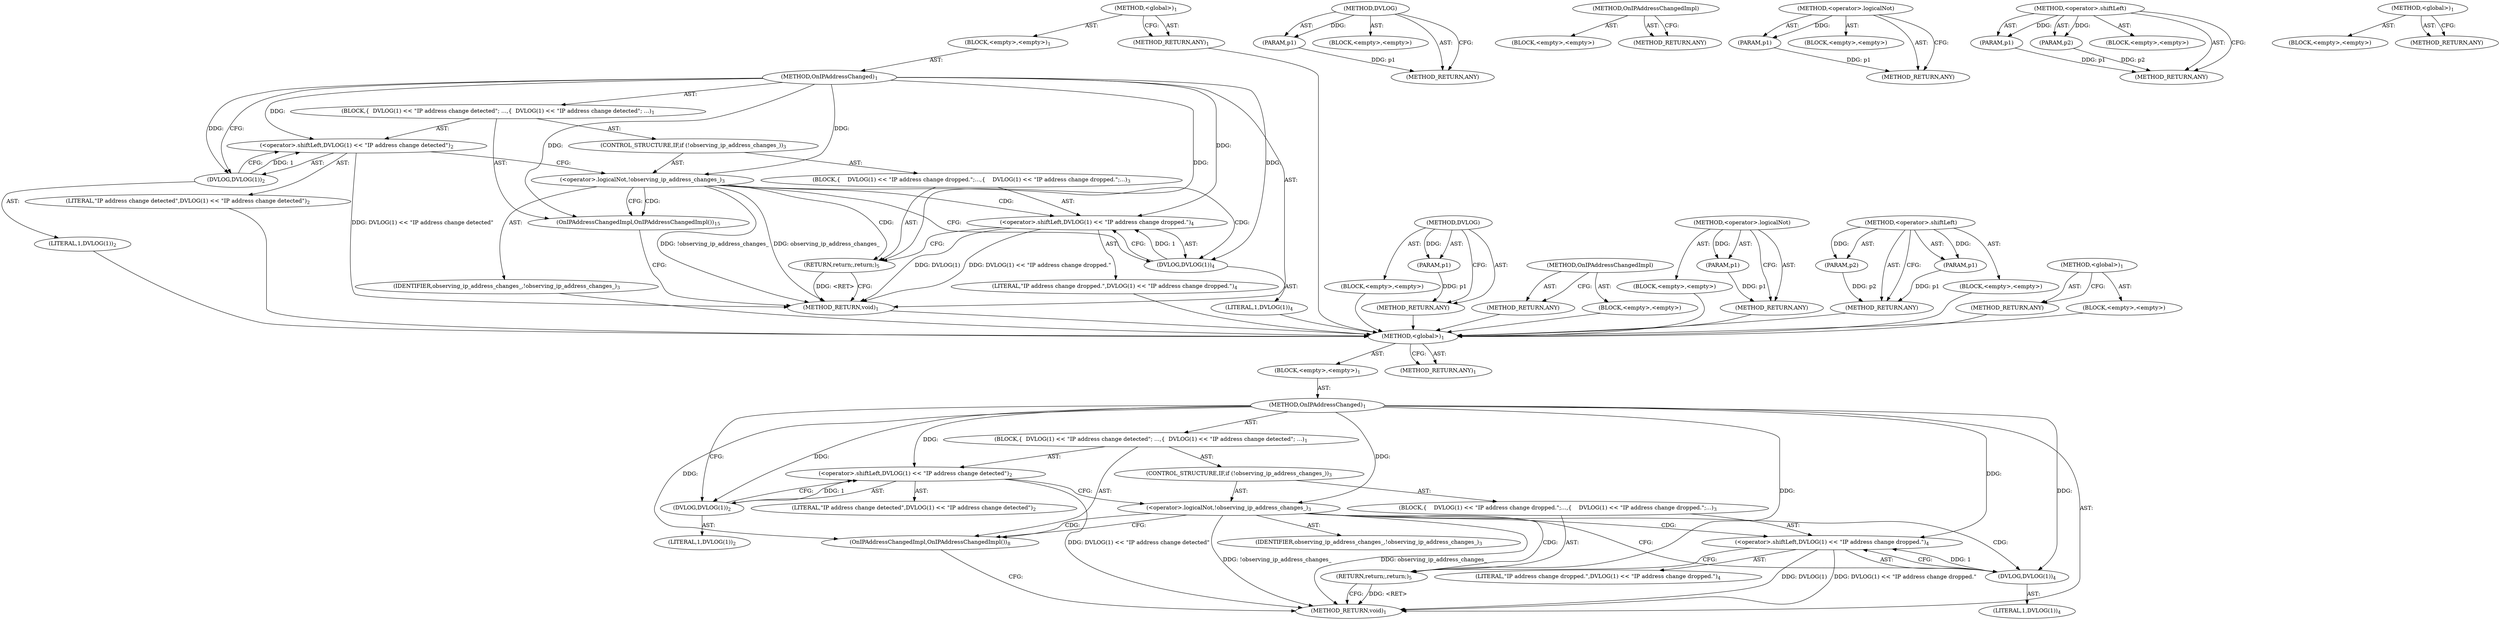 digraph "&lt;global&gt;" {
vulnerable_6 [label=<(METHOD,&lt;global&gt;)<SUB>1</SUB>>];
vulnerable_7 [label=<(BLOCK,&lt;empty&gt;,&lt;empty&gt;)<SUB>1</SUB>>];
vulnerable_8 [label=<(METHOD,OnIPAddressChanged)<SUB>1</SUB>>];
vulnerable_9 [label=<(BLOCK,{
  DVLOG(1) &lt;&lt; &quot;IP address change detected&quot;;
 ...,{
  DVLOG(1) &lt;&lt; &quot;IP address change detected&quot;;
 ...)<SUB>1</SUB>>];
vulnerable_10 [label=<(&lt;operator&gt;.shiftLeft,DVLOG(1) &lt;&lt; &quot;IP address change detected&quot;)<SUB>2</SUB>>];
vulnerable_11 [label=<(DVLOG,DVLOG(1))<SUB>2</SUB>>];
vulnerable_12 [label=<(LITERAL,1,DVLOG(1))<SUB>2</SUB>>];
vulnerable_13 [label=<(LITERAL,&quot;IP address change detected&quot;,DVLOG(1) &lt;&lt; &quot;IP address change detected&quot;)<SUB>2</SUB>>];
vulnerable_14 [label=<(CONTROL_STRUCTURE,IF,if (!observing_ip_address_changes_))<SUB>3</SUB>>];
vulnerable_15 [label=<(&lt;operator&gt;.logicalNot,!observing_ip_address_changes_)<SUB>3</SUB>>];
vulnerable_16 [label=<(IDENTIFIER,observing_ip_address_changes_,!observing_ip_address_changes_)<SUB>3</SUB>>];
vulnerable_17 [label=<(BLOCK,{
    DVLOG(1) &lt;&lt; &quot;IP address change dropped.&quot;;...,{
    DVLOG(1) &lt;&lt; &quot;IP address change dropped.&quot;;...)<SUB>3</SUB>>];
vulnerable_18 [label=<(&lt;operator&gt;.shiftLeft,DVLOG(1) &lt;&lt; &quot;IP address change dropped.&quot;)<SUB>4</SUB>>];
vulnerable_19 [label=<(DVLOG,DVLOG(1))<SUB>4</SUB>>];
vulnerable_20 [label=<(LITERAL,1,DVLOG(1))<SUB>4</SUB>>];
vulnerable_21 [label=<(LITERAL,&quot;IP address change dropped.&quot;,DVLOG(1) &lt;&lt; &quot;IP address change dropped.&quot;)<SUB>4</SUB>>];
vulnerable_22 [label=<(RETURN,return;,return;)<SUB>5</SUB>>];
vulnerable_23 [label=<(OnIPAddressChangedImpl,OnIPAddressChangedImpl())<SUB>15</SUB>>];
vulnerable_24 [label=<(METHOD_RETURN,void)<SUB>1</SUB>>];
vulnerable_26 [label=<(METHOD_RETURN,ANY)<SUB>1</SUB>>];
vulnerable_48 [label=<(METHOD,DVLOG)>];
vulnerable_49 [label=<(PARAM,p1)>];
vulnerable_50 [label=<(BLOCK,&lt;empty&gt;,&lt;empty&gt;)>];
vulnerable_51 [label=<(METHOD_RETURN,ANY)>];
vulnerable_56 [label=<(METHOD,OnIPAddressChangedImpl)>];
vulnerable_57 [label=<(BLOCK,&lt;empty&gt;,&lt;empty&gt;)>];
vulnerable_58 [label=<(METHOD_RETURN,ANY)>];
vulnerable_52 [label=<(METHOD,&lt;operator&gt;.logicalNot)>];
vulnerable_53 [label=<(PARAM,p1)>];
vulnerable_54 [label=<(BLOCK,&lt;empty&gt;,&lt;empty&gt;)>];
vulnerable_55 [label=<(METHOD_RETURN,ANY)>];
vulnerable_43 [label=<(METHOD,&lt;operator&gt;.shiftLeft)>];
vulnerable_44 [label=<(PARAM,p1)>];
vulnerable_45 [label=<(PARAM,p2)>];
vulnerable_46 [label=<(BLOCK,&lt;empty&gt;,&lt;empty&gt;)>];
vulnerable_47 [label=<(METHOD_RETURN,ANY)>];
vulnerable_37 [label=<(METHOD,&lt;global&gt;)<SUB>1</SUB>>];
vulnerable_38 [label=<(BLOCK,&lt;empty&gt;,&lt;empty&gt;)>];
vulnerable_39 [label=<(METHOD_RETURN,ANY)>];
fixed_6 [label=<(METHOD,&lt;global&gt;)<SUB>1</SUB>>];
fixed_7 [label=<(BLOCK,&lt;empty&gt;,&lt;empty&gt;)<SUB>1</SUB>>];
fixed_8 [label=<(METHOD,OnIPAddressChanged)<SUB>1</SUB>>];
fixed_9 [label=<(BLOCK,{
  DVLOG(1) &lt;&lt; &quot;IP address change detected&quot;;
 ...,{
  DVLOG(1) &lt;&lt; &quot;IP address change detected&quot;;
 ...)<SUB>1</SUB>>];
fixed_10 [label=<(&lt;operator&gt;.shiftLeft,DVLOG(1) &lt;&lt; &quot;IP address change detected&quot;)<SUB>2</SUB>>];
fixed_11 [label=<(DVLOG,DVLOG(1))<SUB>2</SUB>>];
fixed_12 [label=<(LITERAL,1,DVLOG(1))<SUB>2</SUB>>];
fixed_13 [label=<(LITERAL,&quot;IP address change detected&quot;,DVLOG(1) &lt;&lt; &quot;IP address change detected&quot;)<SUB>2</SUB>>];
fixed_14 [label=<(CONTROL_STRUCTURE,IF,if (!observing_ip_address_changes_))<SUB>3</SUB>>];
fixed_15 [label=<(&lt;operator&gt;.logicalNot,!observing_ip_address_changes_)<SUB>3</SUB>>];
fixed_16 [label=<(IDENTIFIER,observing_ip_address_changes_,!observing_ip_address_changes_)<SUB>3</SUB>>];
fixed_17 [label=<(BLOCK,{
    DVLOG(1) &lt;&lt; &quot;IP address change dropped.&quot;;...,{
    DVLOG(1) &lt;&lt; &quot;IP address change dropped.&quot;;...)<SUB>3</SUB>>];
fixed_18 [label=<(&lt;operator&gt;.shiftLeft,DVLOG(1) &lt;&lt; &quot;IP address change dropped.&quot;)<SUB>4</SUB>>];
fixed_19 [label=<(DVLOG,DVLOG(1))<SUB>4</SUB>>];
fixed_20 [label=<(LITERAL,1,DVLOG(1))<SUB>4</SUB>>];
fixed_21 [label=<(LITERAL,&quot;IP address change dropped.&quot;,DVLOG(1) &lt;&lt; &quot;IP address change dropped.&quot;)<SUB>4</SUB>>];
fixed_22 [label=<(RETURN,return;,return;)<SUB>5</SUB>>];
fixed_23 [label=<(OnIPAddressChangedImpl,OnIPAddressChangedImpl())<SUB>8</SUB>>];
fixed_24 [label=<(METHOD_RETURN,void)<SUB>1</SUB>>];
fixed_26 [label=<(METHOD_RETURN,ANY)<SUB>1</SUB>>];
fixed_48 [label=<(METHOD,DVLOG)>];
fixed_49 [label=<(PARAM,p1)>];
fixed_50 [label=<(BLOCK,&lt;empty&gt;,&lt;empty&gt;)>];
fixed_51 [label=<(METHOD_RETURN,ANY)>];
fixed_56 [label=<(METHOD,OnIPAddressChangedImpl)>];
fixed_57 [label=<(BLOCK,&lt;empty&gt;,&lt;empty&gt;)>];
fixed_58 [label=<(METHOD_RETURN,ANY)>];
fixed_52 [label=<(METHOD,&lt;operator&gt;.logicalNot)>];
fixed_53 [label=<(PARAM,p1)>];
fixed_54 [label=<(BLOCK,&lt;empty&gt;,&lt;empty&gt;)>];
fixed_55 [label=<(METHOD_RETURN,ANY)>];
fixed_43 [label=<(METHOD,&lt;operator&gt;.shiftLeft)>];
fixed_44 [label=<(PARAM,p1)>];
fixed_45 [label=<(PARAM,p2)>];
fixed_46 [label=<(BLOCK,&lt;empty&gt;,&lt;empty&gt;)>];
fixed_47 [label=<(METHOD_RETURN,ANY)>];
fixed_37 [label=<(METHOD,&lt;global&gt;)<SUB>1</SUB>>];
fixed_38 [label=<(BLOCK,&lt;empty&gt;,&lt;empty&gt;)>];
fixed_39 [label=<(METHOD_RETURN,ANY)>];
vulnerable_6 -> vulnerable_7  [key=0, label="AST: "];
vulnerable_6 -> vulnerable_26  [key=0, label="AST: "];
vulnerable_6 -> vulnerable_26  [key=1, label="CFG: "];
vulnerable_7 -> vulnerable_8  [key=0, label="AST: "];
vulnerable_8 -> vulnerable_9  [key=0, label="AST: "];
vulnerable_8 -> vulnerable_24  [key=0, label="AST: "];
vulnerable_8 -> vulnerable_11  [key=0, label="CFG: "];
vulnerable_8 -> vulnerable_11  [key=1, label="DDG: "];
vulnerable_8 -> vulnerable_23  [key=0, label="DDG: "];
vulnerable_8 -> vulnerable_10  [key=0, label="DDG: "];
vulnerable_8 -> vulnerable_15  [key=0, label="DDG: "];
vulnerable_8 -> vulnerable_22  [key=0, label="DDG: "];
vulnerable_8 -> vulnerable_18  [key=0, label="DDG: "];
vulnerable_8 -> vulnerable_19  [key=0, label="DDG: "];
vulnerable_9 -> vulnerable_10  [key=0, label="AST: "];
vulnerable_9 -> vulnerable_14  [key=0, label="AST: "];
vulnerable_9 -> vulnerable_23  [key=0, label="AST: "];
vulnerable_10 -> vulnerable_11  [key=0, label="AST: "];
vulnerable_10 -> vulnerable_13  [key=0, label="AST: "];
vulnerable_10 -> vulnerable_15  [key=0, label="CFG: "];
vulnerable_10 -> vulnerable_24  [key=0, label="DDG: DVLOG(1) &lt;&lt; &quot;IP address change detected&quot;"];
vulnerable_11 -> vulnerable_12  [key=0, label="AST: "];
vulnerable_11 -> vulnerable_10  [key=0, label="CFG: "];
vulnerable_11 -> vulnerable_10  [key=1, label="DDG: 1"];
vulnerable_12 -> fixed_6  [key=0];
vulnerable_13 -> fixed_6  [key=0];
vulnerable_14 -> vulnerable_15  [key=0, label="AST: "];
vulnerable_14 -> vulnerable_17  [key=0, label="AST: "];
vulnerable_15 -> vulnerable_16  [key=0, label="AST: "];
vulnerable_15 -> vulnerable_23  [key=0, label="CFG: "];
vulnerable_15 -> vulnerable_23  [key=1, label="CDG: "];
vulnerable_15 -> vulnerable_19  [key=0, label="CFG: "];
vulnerable_15 -> vulnerable_19  [key=1, label="CDG: "];
vulnerable_15 -> vulnerable_24  [key=0, label="DDG: !observing_ip_address_changes_"];
vulnerable_15 -> vulnerable_24  [key=1, label="DDG: observing_ip_address_changes_"];
vulnerable_15 -> vulnerable_22  [key=0, label="CDG: "];
vulnerable_15 -> vulnerable_18  [key=0, label="CDG: "];
vulnerable_16 -> fixed_6  [key=0];
vulnerable_17 -> vulnerable_18  [key=0, label="AST: "];
vulnerable_17 -> vulnerable_22  [key=0, label="AST: "];
vulnerable_18 -> vulnerable_19  [key=0, label="AST: "];
vulnerable_18 -> vulnerable_21  [key=0, label="AST: "];
vulnerable_18 -> vulnerable_22  [key=0, label="CFG: "];
vulnerable_18 -> vulnerable_24  [key=0, label="DDG: DVLOG(1)"];
vulnerable_18 -> vulnerable_24  [key=1, label="DDG: DVLOG(1) &lt;&lt; &quot;IP address change dropped.&quot;"];
vulnerable_19 -> vulnerable_20  [key=0, label="AST: "];
vulnerable_19 -> vulnerable_18  [key=0, label="CFG: "];
vulnerable_19 -> vulnerable_18  [key=1, label="DDG: 1"];
vulnerable_20 -> fixed_6  [key=0];
vulnerable_21 -> fixed_6  [key=0];
vulnerable_22 -> vulnerable_24  [key=0, label="CFG: "];
vulnerable_22 -> vulnerable_24  [key=1, label="DDG: &lt;RET&gt;"];
vulnerable_23 -> vulnerable_24  [key=0, label="CFG: "];
vulnerable_24 -> fixed_6  [key=0];
vulnerable_26 -> fixed_6  [key=0];
vulnerable_48 -> vulnerable_49  [key=0, label="AST: "];
vulnerable_48 -> vulnerable_49  [key=1, label="DDG: "];
vulnerable_48 -> vulnerable_50  [key=0, label="AST: "];
vulnerable_48 -> vulnerable_51  [key=0, label="AST: "];
vulnerable_48 -> vulnerable_51  [key=1, label="CFG: "];
vulnerable_49 -> vulnerable_51  [key=0, label="DDG: p1"];
vulnerable_50 -> fixed_6  [key=0];
vulnerable_51 -> fixed_6  [key=0];
vulnerable_56 -> vulnerable_57  [key=0, label="AST: "];
vulnerable_56 -> vulnerable_58  [key=0, label="AST: "];
vulnerable_56 -> vulnerable_58  [key=1, label="CFG: "];
vulnerable_57 -> fixed_6  [key=0];
vulnerable_58 -> fixed_6  [key=0];
vulnerable_52 -> vulnerable_53  [key=0, label="AST: "];
vulnerable_52 -> vulnerable_53  [key=1, label="DDG: "];
vulnerable_52 -> vulnerable_54  [key=0, label="AST: "];
vulnerable_52 -> vulnerable_55  [key=0, label="AST: "];
vulnerable_52 -> vulnerable_55  [key=1, label="CFG: "];
vulnerable_53 -> vulnerable_55  [key=0, label="DDG: p1"];
vulnerable_54 -> fixed_6  [key=0];
vulnerable_55 -> fixed_6  [key=0];
vulnerable_43 -> vulnerable_44  [key=0, label="AST: "];
vulnerable_43 -> vulnerable_44  [key=1, label="DDG: "];
vulnerable_43 -> vulnerable_46  [key=0, label="AST: "];
vulnerable_43 -> vulnerable_45  [key=0, label="AST: "];
vulnerable_43 -> vulnerable_45  [key=1, label="DDG: "];
vulnerable_43 -> vulnerable_47  [key=0, label="AST: "];
vulnerable_43 -> vulnerable_47  [key=1, label="CFG: "];
vulnerable_44 -> vulnerable_47  [key=0, label="DDG: p1"];
vulnerable_45 -> vulnerable_47  [key=0, label="DDG: p2"];
vulnerable_46 -> fixed_6  [key=0];
vulnerable_47 -> fixed_6  [key=0];
vulnerable_37 -> vulnerable_38  [key=0, label="AST: "];
vulnerable_37 -> vulnerable_39  [key=0, label="AST: "];
vulnerable_37 -> vulnerable_39  [key=1, label="CFG: "];
vulnerable_38 -> fixed_6  [key=0];
vulnerable_39 -> fixed_6  [key=0];
fixed_6 -> fixed_7  [key=0, label="AST: "];
fixed_6 -> fixed_26  [key=0, label="AST: "];
fixed_6 -> fixed_26  [key=1, label="CFG: "];
fixed_7 -> fixed_8  [key=0, label="AST: "];
fixed_8 -> fixed_9  [key=0, label="AST: "];
fixed_8 -> fixed_24  [key=0, label="AST: "];
fixed_8 -> fixed_11  [key=0, label="CFG: "];
fixed_8 -> fixed_11  [key=1, label="DDG: "];
fixed_8 -> fixed_23  [key=0, label="DDG: "];
fixed_8 -> fixed_10  [key=0, label="DDG: "];
fixed_8 -> fixed_15  [key=0, label="DDG: "];
fixed_8 -> fixed_22  [key=0, label="DDG: "];
fixed_8 -> fixed_18  [key=0, label="DDG: "];
fixed_8 -> fixed_19  [key=0, label="DDG: "];
fixed_9 -> fixed_10  [key=0, label="AST: "];
fixed_9 -> fixed_14  [key=0, label="AST: "];
fixed_9 -> fixed_23  [key=0, label="AST: "];
fixed_10 -> fixed_11  [key=0, label="AST: "];
fixed_10 -> fixed_13  [key=0, label="AST: "];
fixed_10 -> fixed_15  [key=0, label="CFG: "];
fixed_10 -> fixed_24  [key=0, label="DDG: DVLOG(1) &lt;&lt; &quot;IP address change detected&quot;"];
fixed_11 -> fixed_12  [key=0, label="AST: "];
fixed_11 -> fixed_10  [key=0, label="CFG: "];
fixed_11 -> fixed_10  [key=1, label="DDG: 1"];
fixed_14 -> fixed_15  [key=0, label="AST: "];
fixed_14 -> fixed_17  [key=0, label="AST: "];
fixed_15 -> fixed_16  [key=0, label="AST: "];
fixed_15 -> fixed_23  [key=0, label="CFG: "];
fixed_15 -> fixed_23  [key=1, label="CDG: "];
fixed_15 -> fixed_19  [key=0, label="CFG: "];
fixed_15 -> fixed_19  [key=1, label="CDG: "];
fixed_15 -> fixed_24  [key=0, label="DDG: !observing_ip_address_changes_"];
fixed_15 -> fixed_24  [key=1, label="DDG: observing_ip_address_changes_"];
fixed_15 -> fixed_22  [key=0, label="CDG: "];
fixed_15 -> fixed_18  [key=0, label="CDG: "];
fixed_17 -> fixed_18  [key=0, label="AST: "];
fixed_17 -> fixed_22  [key=0, label="AST: "];
fixed_18 -> fixed_19  [key=0, label="AST: "];
fixed_18 -> fixed_21  [key=0, label="AST: "];
fixed_18 -> fixed_22  [key=0, label="CFG: "];
fixed_18 -> fixed_24  [key=0, label="DDG: DVLOG(1)"];
fixed_18 -> fixed_24  [key=1, label="DDG: DVLOG(1) &lt;&lt; &quot;IP address change dropped.&quot;"];
fixed_19 -> fixed_20  [key=0, label="AST: "];
fixed_19 -> fixed_18  [key=0, label="CFG: "];
fixed_19 -> fixed_18  [key=1, label="DDG: 1"];
fixed_22 -> fixed_24  [key=0, label="CFG: "];
fixed_22 -> fixed_24  [key=1, label="DDG: &lt;RET&gt;"];
fixed_23 -> fixed_24  [key=0, label="CFG: "];
fixed_48 -> fixed_49  [key=0, label="AST: "];
fixed_48 -> fixed_49  [key=1, label="DDG: "];
fixed_48 -> fixed_50  [key=0, label="AST: "];
fixed_48 -> fixed_51  [key=0, label="AST: "];
fixed_48 -> fixed_51  [key=1, label="CFG: "];
fixed_49 -> fixed_51  [key=0, label="DDG: p1"];
fixed_56 -> fixed_57  [key=0, label="AST: "];
fixed_56 -> fixed_58  [key=0, label="AST: "];
fixed_56 -> fixed_58  [key=1, label="CFG: "];
fixed_52 -> fixed_53  [key=0, label="AST: "];
fixed_52 -> fixed_53  [key=1, label="DDG: "];
fixed_52 -> fixed_54  [key=0, label="AST: "];
fixed_52 -> fixed_55  [key=0, label="AST: "];
fixed_52 -> fixed_55  [key=1, label="CFG: "];
fixed_53 -> fixed_55  [key=0, label="DDG: p1"];
fixed_43 -> fixed_44  [key=0, label="AST: "];
fixed_43 -> fixed_44  [key=1, label="DDG: "];
fixed_43 -> fixed_46  [key=0, label="AST: "];
fixed_43 -> fixed_45  [key=0, label="AST: "];
fixed_43 -> fixed_45  [key=1, label="DDG: "];
fixed_43 -> fixed_47  [key=0, label="AST: "];
fixed_43 -> fixed_47  [key=1, label="CFG: "];
fixed_44 -> fixed_47  [key=0, label="DDG: p1"];
fixed_45 -> fixed_47  [key=0, label="DDG: p2"];
fixed_37 -> fixed_38  [key=0, label="AST: "];
fixed_37 -> fixed_39  [key=0, label="AST: "];
fixed_37 -> fixed_39  [key=1, label="CFG: "];
}
